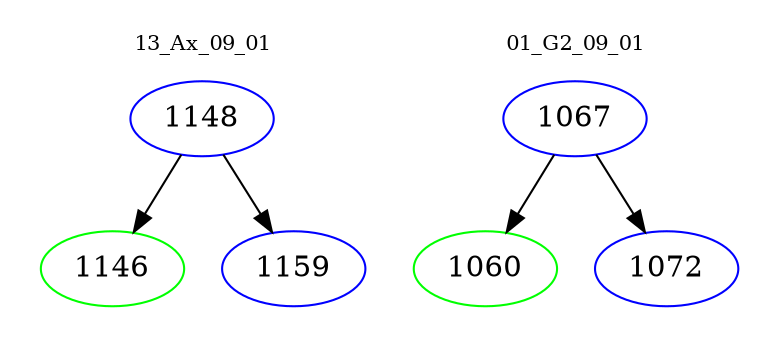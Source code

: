 digraph{
subgraph cluster_0 {
color = white
label = "13_Ax_09_01";
fontsize=10;
T0_1148 [label="1148", color="blue"]
T0_1148 -> T0_1146 [color="black"]
T0_1146 [label="1146", color="green"]
T0_1148 -> T0_1159 [color="black"]
T0_1159 [label="1159", color="blue"]
}
subgraph cluster_1 {
color = white
label = "01_G2_09_01";
fontsize=10;
T1_1067 [label="1067", color="blue"]
T1_1067 -> T1_1060 [color="black"]
T1_1060 [label="1060", color="green"]
T1_1067 -> T1_1072 [color="black"]
T1_1072 [label="1072", color="blue"]
}
}
